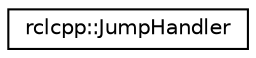 digraph "Graphical Class Hierarchy"
{
  edge [fontname="Helvetica",fontsize="10",labelfontname="Helvetica",labelfontsize="10"];
  node [fontname="Helvetica",fontsize="10",shape=record];
  rankdir="LR";
  Node0 [label="rclcpp::JumpHandler",height=0.2,width=0.4,color="black", fillcolor="white", style="filled",URL="$classrclcpp_1_1JumpHandler.html"];
}
